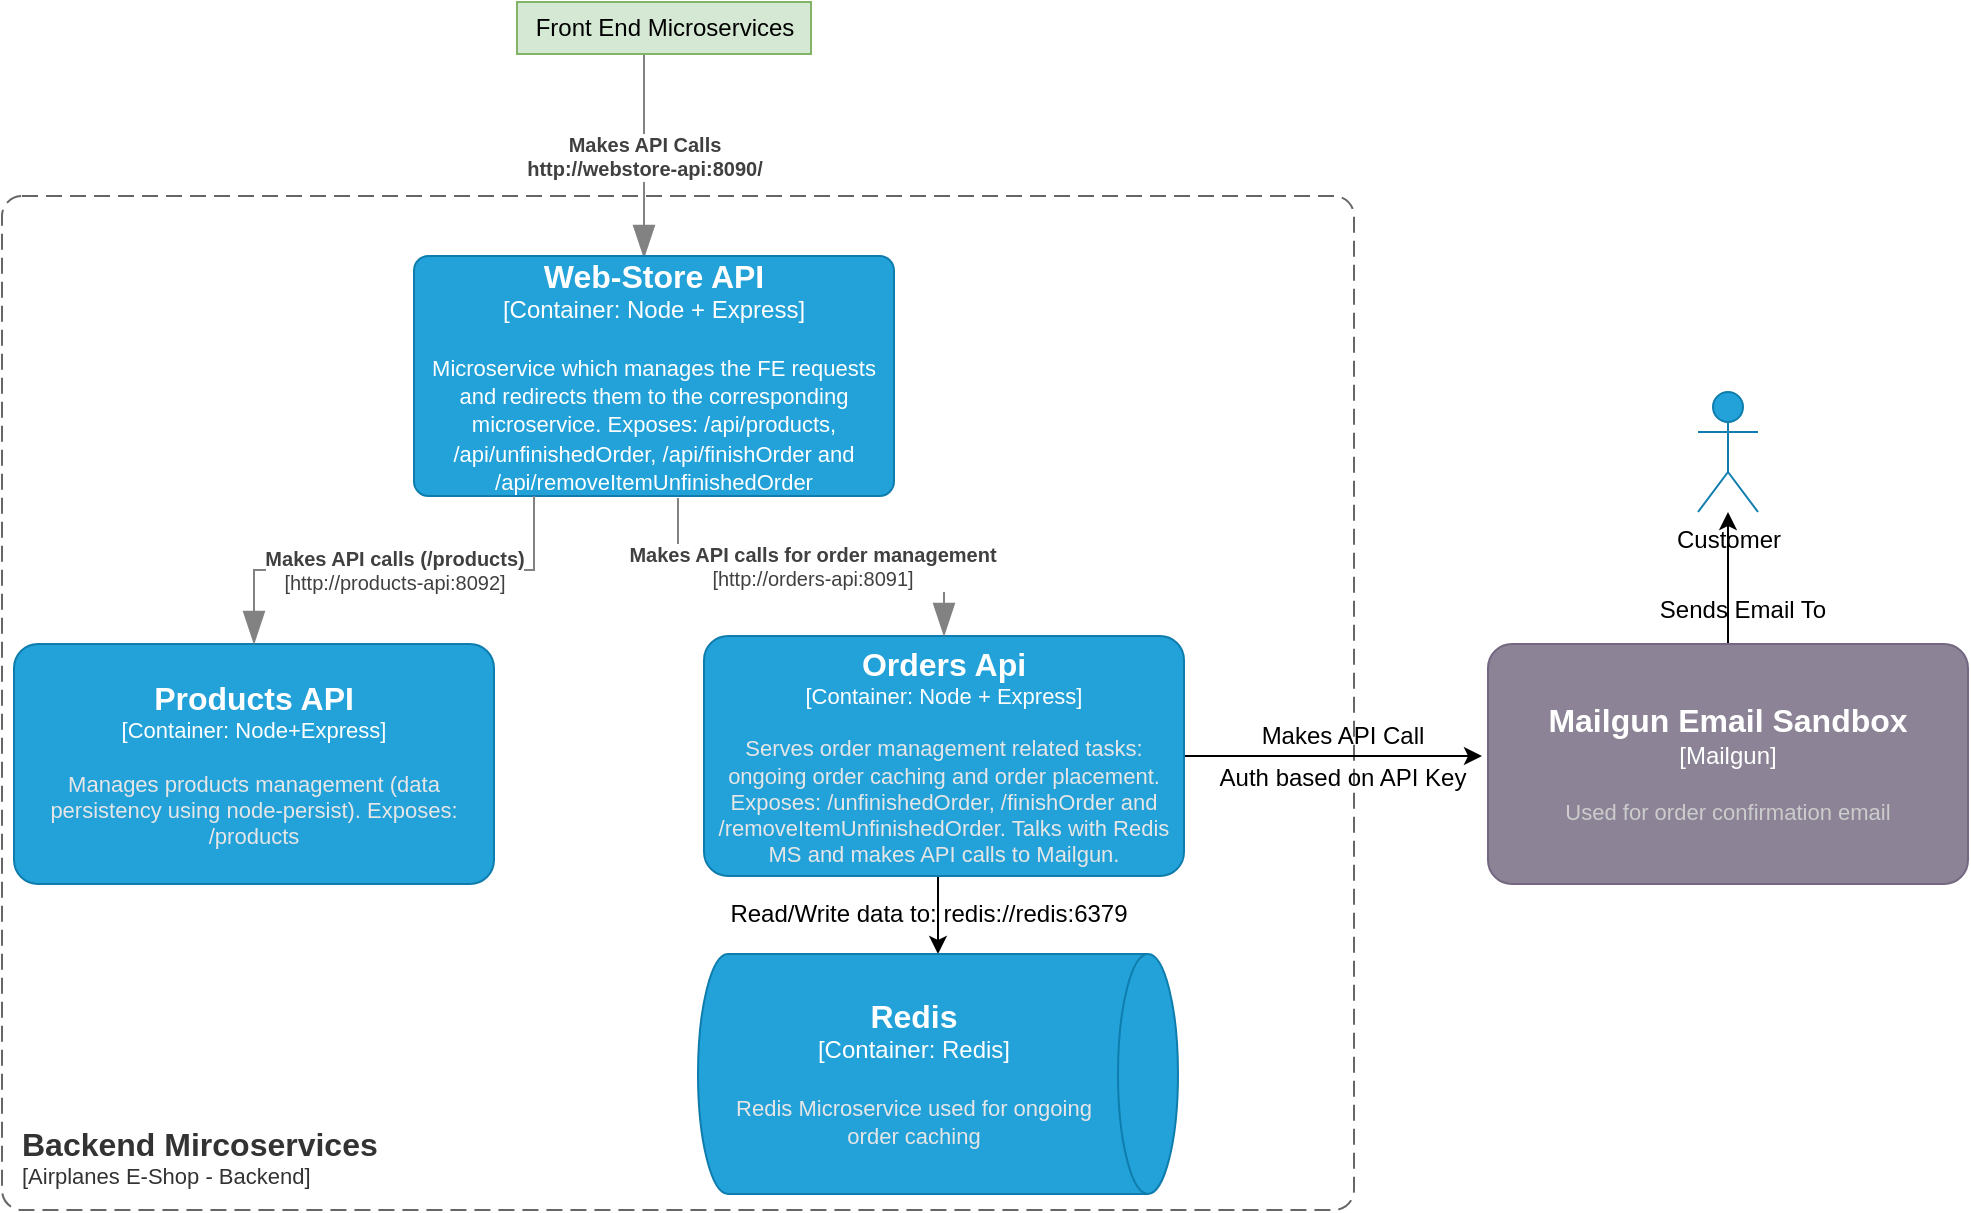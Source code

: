 <mxfile version="20.8.18" type="device"><diagram name="Page-1" id="XqO03qJUD5AJ7aH6aAOU"><mxGraphModel dx="1434" dy="796" grid="0" gridSize="10" guides="1" tooltips="1" connect="1" arrows="1" fold="1" page="0" pageScale="1" pageWidth="1100" pageHeight="850" math="0" shadow="0"><root><mxCell id="0"/><mxCell id="1" parent="0"/><object placeholders="1" c4Name="Backend Mircoservices" c4Type="ContainerScopeBoundary" c4Application="Airplanes E-Shop - Backend" label="&lt;font style=&quot;font-size: 16px&quot;&gt;&lt;b&gt;&lt;div style=&quot;text-align: left&quot;&gt;%c4Name%&lt;/div&gt;&lt;/b&gt;&lt;/font&gt;&lt;div style=&quot;text-align: left&quot;&gt;[%c4Application%]&lt;/div&gt;" id="ca1ssNCnEsyJC2mT55Ee-1"><mxCell style="rounded=1;fontSize=11;whiteSpace=wrap;html=1;dashed=1;arcSize=20;fillColor=none;strokeColor=#666666;fontColor=#333333;labelBackgroundColor=none;align=left;verticalAlign=bottom;labelBorderColor=none;spacingTop=0;spacing=10;dashPattern=8 4;metaEdit=1;rotatable=0;perimeter=rectanglePerimeter;noLabel=0;labelPadding=0;allowArrows=0;connectable=0;expand=0;recursiveResize=0;editable=1;pointerEvents=0;absoluteArcSize=1;points=[[0.25,0,0],[0.5,0,0],[0.75,0,0],[1,0.25,0],[1,0.5,0],[1,0.75,0],[0.75,1,0],[0.5,1,0],[0.25,1,0],[0,0.75,0],[0,0.5,0],[0,0.25,0]];" parent="1" vertex="1"><mxGeometry x="165" y="178" width="676" height="507" as="geometry"/></mxCell></object><object placeholders="1" c4Type="Relationship" c4Description="Makes API Calls&#10;http://webstore-api:8090/&lt;requestedResource&gt;" label="&lt;div style=&quot;text-align: left&quot;&gt;&lt;div style=&quot;text-align: center&quot;&gt;&lt;b&gt;%c4Description%&lt;/b&gt;&lt;/div&gt;" id="ca1ssNCnEsyJC2mT55Ee-4"><mxCell style="endArrow=blockThin;html=1;fontSize=10;fontColor=#404040;strokeWidth=1;endFill=1;strokeColor=#828282;elbow=vertical;metaEdit=1;endSize=14;startSize=14;jumpStyle=arc;jumpSize=16;rounded=0;edgeStyle=orthogonalEdgeStyle;startArrow=none;" parent="1" source="ca1ssNCnEsyJC2mT55Ee-7" edge="1"><mxGeometry width="240" relative="1" as="geometry"><mxPoint x="498" y="102" as="sourcePoint"/><mxPoint x="486" y="209" as="targetPoint"/><Array as="points"><mxPoint x="486" y="130"/><mxPoint x="486" y="130"/></Array></mxGeometry></mxCell></object><object placeholders="1" c4Name="Web-Store API" c4Type="Container" c4Technology="Node + Express" c4Description="Microservice which manages the FE requests and redirects them to the corresponding microservice. Exposes: /api/products, /api/unfinishedOrder, /api/finishOrder and /api/removeItemUnfinishedOrder" label="&lt;font style=&quot;font-size: 16px&quot;&gt;&lt;b&gt;%c4Name%&lt;/b&gt;&lt;/font&gt;&lt;div&gt;[%c4Type%: %c4Technology%]&lt;/div&gt;&lt;br&gt;&lt;div&gt;&lt;font style=&quot;font-size: 11px&quot;&gt;%c4Description%&lt;/font&gt;&lt;/div&gt;" id="ca1ssNCnEsyJC2mT55Ee-6"><mxCell style="rounded=1;whiteSpace=wrap;html=1;labelBackgroundColor=none;fillColor=#23A2D9;fontColor=#ffffff;align=center;arcSize=6;strokeColor=#0E7DAD;metaEdit=1;resizable=0;points=[[0.25,0,0],[0.5,0,0],[0.75,0,0],[1,0.25,0],[1,0.5,0],[1,0.75,0],[0.75,1,0],[0.5,1,0],[0.25,1,0],[0,0.75,0],[0,0.5,0],[0,0.25,0]];" parent="1" vertex="1"><mxGeometry x="371" y="208" width="240" height="120" as="geometry"/></mxCell></object><mxCell id="ca1ssNCnEsyJC2mT55Ee-8" value="" style="endArrow=none;html=1;fontSize=10;fontColor=#404040;strokeWidth=1;endFill=1;strokeColor=#828282;elbow=vertical;metaEdit=1;endSize=14;startSize=14;jumpStyle=arc;jumpSize=16;rounded=0;edgeStyle=orthogonalEdgeStyle;" parent="1" target="ca1ssNCnEsyJC2mT55Ee-7" edge="1"><mxGeometry width="240" relative="1" as="geometry"><mxPoint x="498" y="102" as="sourcePoint"/><mxPoint x="486" y="209" as="targetPoint"/></mxGeometry></mxCell><mxCell id="ca1ssNCnEsyJC2mT55Ee-7" value="Front End Microservices" style="text;html=1;align=center;verticalAlign=middle;resizable=0;points=[];autosize=1;strokeColor=#82b366;fillColor=#d5e8d4;" parent="1" vertex="1"><mxGeometry x="422.5" y="81" width="147" height="26" as="geometry"/></mxCell><object placeholders="1" c4Name="Products API" c4Type="Container" c4Technology="Node+Express" c4Description="Manages products management (data persistency using node-persist). Exposes: /products" label="&lt;font style=&quot;font-size: 16px&quot;&gt;&lt;b&gt;%c4Name%&lt;/b&gt;&lt;/font&gt;&lt;div&gt;[%c4Type%: %c4Technology%]&lt;/div&gt;&lt;br&gt;&lt;div&gt;&lt;font style=&quot;font-size: 11px&quot;&gt;&lt;font color=&quot;#E6E6E6&quot;&gt;%c4Description%&lt;/font&gt;&lt;/div&gt;" id="ca1ssNCnEsyJC2mT55Ee-9"><mxCell style="rounded=1;whiteSpace=wrap;html=1;fontSize=11;labelBackgroundColor=none;fillColor=#23A2D9;fontColor=#ffffff;align=center;arcSize=10;strokeColor=#0E7DAD;metaEdit=1;resizable=0;points=[[0.25,0,0],[0.5,0,0],[0.75,0,0],[1,0.25,0],[1,0.5,0],[1,0.75,0],[0.75,1,0],[0.5,1,0],[0.25,1,0],[0,0.75,0],[0,0.5,0],[0,0.25,0]];" parent="1" vertex="1"><mxGeometry x="171" y="402" width="240" height="120" as="geometry"/></mxCell></object><object placeholders="1" c4Type="Relationship" c4Technology="http://products-api:8092" c4Description="Makes API calls (/products)" label="&lt;div style=&quot;text-align: left&quot;&gt;&lt;div style=&quot;text-align: center&quot;&gt;&lt;b&gt;%c4Description%&lt;/b&gt;&lt;/div&gt;&lt;div style=&quot;text-align: center&quot;&gt;[%c4Technology%]&lt;/div&gt;&lt;/div&gt;" id="ca1ssNCnEsyJC2mT55Ee-10"><mxCell style="endArrow=blockThin;html=1;fontSize=10;fontColor=#404040;strokeWidth=1;endFill=1;strokeColor=#828282;elbow=vertical;metaEdit=1;endSize=14;startSize=14;jumpStyle=arc;jumpSize=16;rounded=0;edgeStyle=orthogonalEdgeStyle;exitX=0.25;exitY=1;exitDx=0;exitDy=0;exitPerimeter=0;" parent="1" source="ca1ssNCnEsyJC2mT55Ee-6" target="ca1ssNCnEsyJC2mT55Ee-9" edge="1"><mxGeometry width="240" relative="1" as="geometry"><mxPoint x="417" y="425" as="sourcePoint"/><mxPoint x="657" y="425" as="targetPoint"/></mxGeometry></mxCell></object><mxCell id="ca1ssNCnEsyJC2mT55Ee-16" style="edgeStyle=orthogonalEdgeStyle;rounded=0;orthogonalLoop=1;jettySize=auto;html=1;exitX=1;exitY=0.5;exitDx=0;exitDy=0;exitPerimeter=0;" parent="1" source="ca1ssNCnEsyJC2mT55Ee-11" edge="1"><mxGeometry relative="1" as="geometry"><mxPoint x="905" y="458" as="targetPoint"/></mxGeometry></mxCell><mxCell id="ca1ssNCnEsyJC2mT55Ee-25" style="edgeStyle=orthogonalEdgeStyle;rounded=0;orthogonalLoop=1;jettySize=auto;html=1;exitX=0.5;exitY=1;exitDx=0;exitDy=0;exitPerimeter=0;" parent="1" source="ca1ssNCnEsyJC2mT55Ee-11" target="ca1ssNCnEsyJC2mT55Ee-24" edge="1"><mxGeometry relative="1" as="geometry"><Array as="points"><mxPoint x="633" y="518"/></Array></mxGeometry></mxCell><object placeholders="1" c4Name="Orders Api" c4Type="Container" c4Technology="Node + Express" c4Description="Serves order management related tasks: ongoing order caching and order placement. Exposes: /unfinishedOrder, /finishOrder and /removeItemUnfinishedOrder. Talks with Redis MS and makes API calls to Mailgun." label="&lt;font style=&quot;font-size: 16px&quot;&gt;&lt;b&gt;%c4Name%&lt;/b&gt;&lt;/font&gt;&lt;div&gt;[%c4Type%: %c4Technology%]&lt;/div&gt;&lt;br&gt;&lt;div&gt;&lt;font style=&quot;font-size: 11px&quot;&gt;&lt;font color=&quot;#E6E6E6&quot;&gt;%c4Description%&lt;/font&gt;&lt;/div&gt;" id="ca1ssNCnEsyJC2mT55Ee-11"><mxCell style="rounded=1;whiteSpace=wrap;html=1;fontSize=11;labelBackgroundColor=none;fillColor=#23A2D9;fontColor=#ffffff;align=center;arcSize=10;strokeColor=#0E7DAD;metaEdit=1;resizable=0;points=[[0.25,0,0],[0.5,0,0],[0.75,0,0],[1,0.25,0],[1,0.5,0],[1,0.75,0],[0.75,1,0],[0.5,1,0],[0.25,1,0],[0,0.75,0],[0,0.5,0],[0,0.25,0]];" parent="1" vertex="1"><mxGeometry x="516" y="398" width="240" height="120" as="geometry"/></mxCell></object><object placeholders="1" c4Type="Relationship" c4Technology="http://orders-api:8091" c4Description="Makes API calls for order management" label="&lt;div style=&quot;text-align: left&quot;&gt;&lt;div style=&quot;text-align: center&quot;&gt;&lt;b&gt;%c4Description%&lt;/b&gt;&lt;/div&gt;&lt;div style=&quot;text-align: center&quot;&gt;[%c4Technology%]&lt;/div&gt;&lt;/div&gt;" id="ca1ssNCnEsyJC2mT55Ee-13"><mxCell style="endArrow=blockThin;html=1;fontSize=10;fontColor=#404040;strokeWidth=1;endFill=1;strokeColor=#828282;elbow=vertical;metaEdit=1;endSize=14;startSize=14;jumpStyle=arc;jumpSize=16;rounded=0;edgeStyle=orthogonalEdgeStyle;exitX=0.55;exitY=1.008;exitDx=0;exitDy=0;exitPerimeter=0;" parent="1" source="ca1ssNCnEsyJC2mT55Ee-6" target="ca1ssNCnEsyJC2mT55Ee-11" edge="1"><mxGeometry width="240" relative="1" as="geometry"><mxPoint x="506" y="355" as="sourcePoint"/><mxPoint x="744" y="355" as="targetPoint"/></mxGeometry></mxCell></object><mxCell id="ca1ssNCnEsyJC2mT55Ee-22" style="edgeStyle=orthogonalEdgeStyle;rounded=0;orthogonalLoop=1;jettySize=auto;html=1;exitX=0.5;exitY=0;exitDx=0;exitDy=0;exitPerimeter=0;" parent="1" source="ca1ssNCnEsyJC2mT55Ee-14" target="ca1ssNCnEsyJC2mT55Ee-19" edge="1"><mxGeometry relative="1" as="geometry"/></mxCell><object placeholders="1" c4Name="Mailgun Email Sandbox" c4Type="Mailgun" c4Description="Used for order confirmation email" label="&lt;font style=&quot;font-size: 16px&quot;&gt;&lt;b&gt;%c4Name%&lt;/b&gt;&lt;/font&gt;&lt;div&gt;[%c4Type%]&lt;/div&gt;&lt;br&gt;&lt;div&gt;&lt;font style=&quot;font-size: 11px&quot;&gt;&lt;font color=&quot;#cccccc&quot;&gt;%c4Description%&lt;/font&gt;&lt;/div&gt;" id="ca1ssNCnEsyJC2mT55Ee-14"><mxCell style="rounded=1;whiteSpace=wrap;html=1;labelBackgroundColor=none;fillColor=#8C8496;fontColor=#ffffff;align=center;arcSize=10;strokeColor=#736782;metaEdit=1;resizable=0;points=[[0.25,0,0],[0.5,0,0],[0.75,0,0],[1,0.25,0],[1,0.5,0],[1,0.75,0],[0.75,1,0],[0.5,1,0],[0.25,1,0],[0,0.75,0],[0,0.5,0],[0,0.25,0]];" parent="1" vertex="1"><mxGeometry x="908" y="402" width="240" height="120" as="geometry"/></mxCell></object><mxCell id="ca1ssNCnEsyJC2mT55Ee-18" value="Makes API Call" style="text;html=1;align=center;verticalAlign=middle;resizable=0;points=[];autosize=1;strokeColor=none;fillColor=none;" parent="1" vertex="1"><mxGeometry x="785" y="435" width="99" height="26" as="geometry"/></mxCell><mxCell id="ca1ssNCnEsyJC2mT55Ee-19" value="Customer" style="shape=umlActor;verticalLabelPosition=bottom;verticalAlign=top;html=1;outlineConnect=0;strokeColor=#0E7DAD;fillColor=#23A2D9;" parent="1" vertex="1"><mxGeometry x="1013" y="276" width="30" height="60" as="geometry"/></mxCell><mxCell id="ca1ssNCnEsyJC2mT55Ee-23" value="Sends Email To" style="text;html=1;align=center;verticalAlign=middle;resizable=0;points=[];autosize=1;strokeColor=none;fillColor=none;" parent="1" vertex="1"><mxGeometry x="984" y="372" width="101" height="26" as="geometry"/></mxCell><object placeholders="1" c4Type="Redis" c4Container="Container" c4Technology="Redis" c4Description="Redis Microservice used for ongoing order caching" label="&lt;font style=&quot;font-size: 16px&quot;&gt;&lt;b&gt;%c4Type%&lt;/b&gt;&lt;/font&gt;&lt;div&gt;[%c4Container%:&amp;nbsp;%c4Technology%]&lt;/div&gt;&lt;br&gt;&lt;div&gt;&lt;font style=&quot;font-size: 11px&quot;&gt;&lt;font color=&quot;#E6E6E6&quot;&gt;%c4Description%&lt;/font&gt;&lt;/div&gt;" id="ca1ssNCnEsyJC2mT55Ee-24"><mxCell style="shape=cylinder3;size=15;direction=south;whiteSpace=wrap;html=1;boundedLbl=1;rounded=0;labelBackgroundColor=none;fillColor=#23A2D9;fontSize=12;fontColor=#ffffff;align=center;strokeColor=#0E7DAD;metaEdit=1;points=[[0.5,0,0],[1,0.25,0],[1,0.5,0],[1,0.75,0],[0.5,1,0],[0,0.75,0],[0,0.5,0],[0,0.25,0]];resizable=0;" parent="1" vertex="1"><mxGeometry x="513" y="557" width="240" height="120" as="geometry"/></mxCell></object><mxCell id="ca1ssNCnEsyJC2mT55Ee-26" value="Read/Write data to: redis://redis:6379" style="text;html=1;align=center;verticalAlign=middle;resizable=0;points=[];autosize=1;strokeColor=none;fillColor=none;" parent="1" vertex="1"><mxGeometry x="519" y="524" width="217" height="26" as="geometry"/></mxCell><mxCell id="GcHB7kn7_vBHDFEDIZBc-1" value="Auth based on API Key" style="text;html=1;align=center;verticalAlign=middle;resizable=0;points=[];autosize=1;strokeColor=none;fillColor=none;" parent="1" vertex="1"><mxGeometry x="764" y="456" width="141" height="26" as="geometry"/></mxCell></root></mxGraphModel></diagram></mxfile>